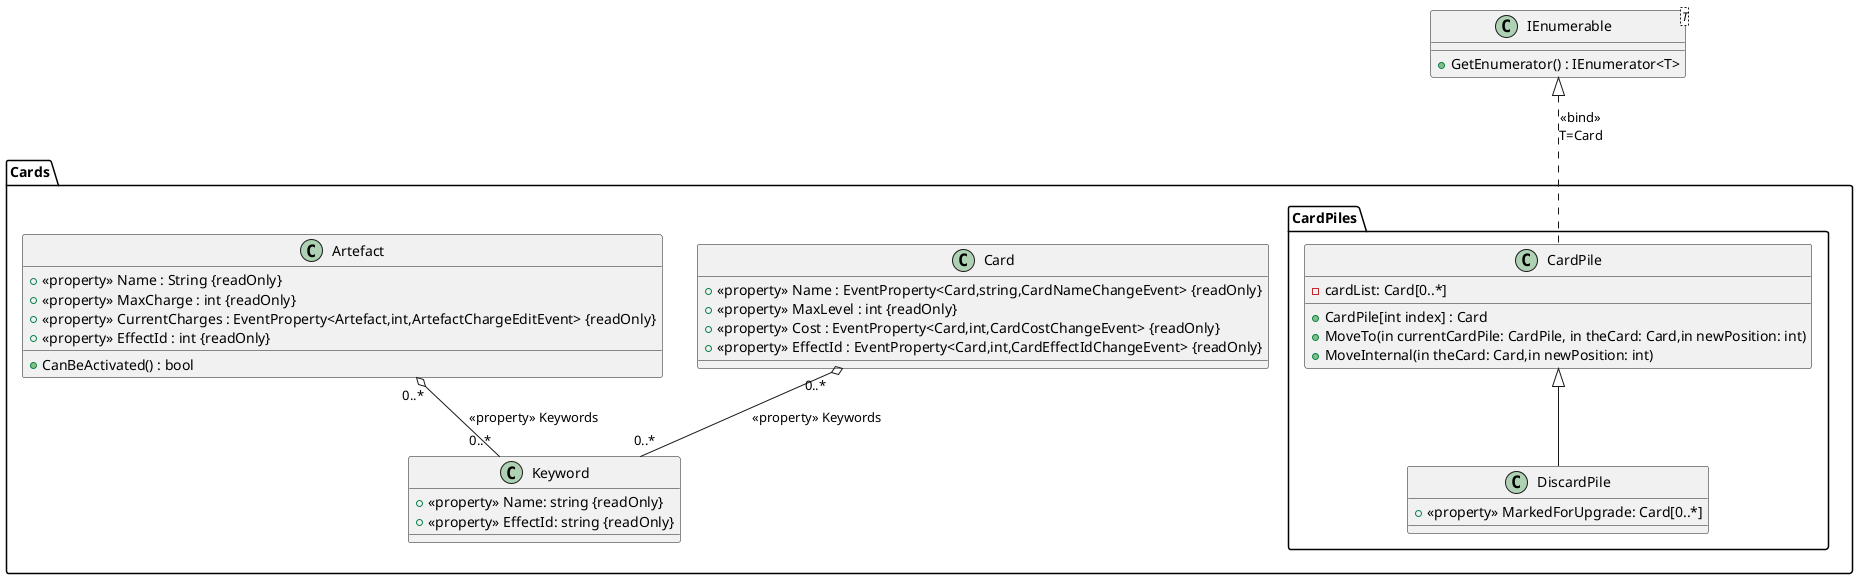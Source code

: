 ﻿@startuml

class IEnumerable<T>{
+ GetEnumerator() : IEnumerator<T>
}

package Cards{
class Card{
+ <<property>> Name : EventProperty<Card,string,CardNameChangeEvent> {readOnly}
+ <<property>> MaxLevel : int {readOnly}
+ <<property>> Cost : EventProperty<Card,int,CardCostChangeEvent> {readOnly}
+ <<property>> EffectId : EventProperty<Card,int,CardEffectIdChangeEvent> {readOnly}
'c'est un scriptId en fait
}

class Keyword{
+ <<property>> Name: string {readOnly}
+ <<property>> EffectId: string {readOnly}
}

package CardPiles{
class CardPile{
- cardList: Card[0..*]

+ {method} CardPile[int index] : Card
+ MoveTo(in currentCardPile: CardPile, in theCard: Card,in newPosition: int)
+ MoveInternal(in theCard: Card,in newPosition: int)
}
class DiscardPile extends CardPile{
+ <<property>> MarkedForUpgrade: Card[0..*]
}
}

class Artefact{
+ <<property>> Name : String {readOnly}
+ <<property>> MaxCharge : int {readOnly}
+ <<property>> CurrentCharges : EventProperty<Artefact,int,ArtefactChargeEditEvent> {readOnly}
+ <<property>> EffectId : int {readOnly}
+ CanBeActivated() : bool
}
CardPile ..u|> IEnumerable : <<bind>>\nT=Card
Card "0..*" o-- "0..*" Keyword : <<property>> Keywords
Artefact "0..*" o-- "0..*" Keyword : <<property>> Keywords

}

@enduml